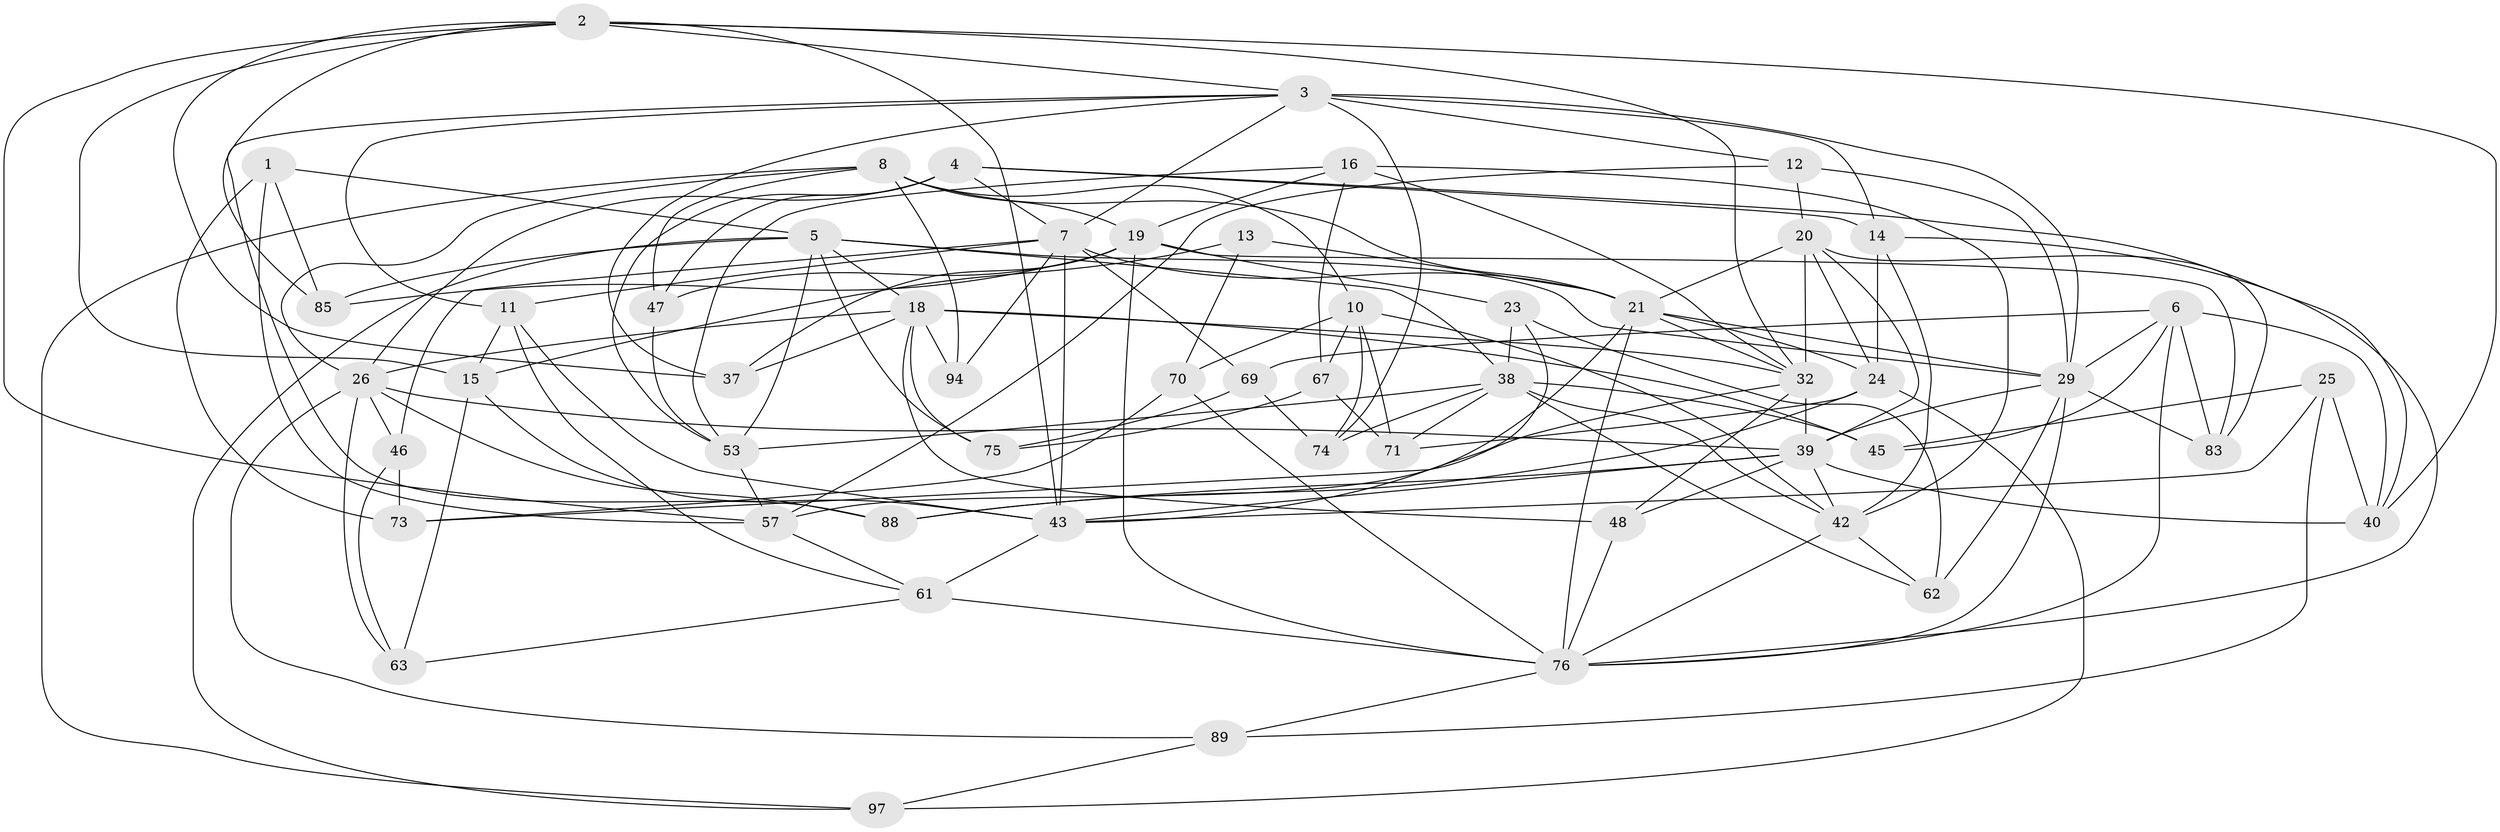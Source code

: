 // original degree distribution, {4: 1.0}
// Generated by graph-tools (version 1.1) at 2025/16/03/09/25 04:16:22]
// undirected, 54 vertices, 151 edges
graph export_dot {
graph [start="1"]
  node [color=gray90,style=filled];
  1;
  2 [super="+99+54"];
  3 [super="+9+55"];
  4 [super="+17"];
  5 [super="+51+66"];
  6 [super="+44"];
  7 [super="+34"];
  8 [super="+102+106"];
  10 [super="+87+101"];
  11 [super="+36"];
  12;
  13;
  14 [super="+91"];
  15 [super="+50"];
  16 [super="+103"];
  18 [super="+22+96"];
  19 [super="+100+79"];
  20 [super="+104"];
  21 [super="+30"];
  23;
  24 [super="+33"];
  25;
  26 [super="+28+31"];
  29 [super="+90+56"];
  32 [super="+35"];
  37;
  38 [super="+59+52"];
  39 [super="+68+82"];
  40 [super="+60"];
  42 [super="+95+93"];
  43 [super="+81+86"];
  45;
  46;
  47;
  48;
  53 [super="+77"];
  57 [super="+64"];
  61 [super="+78"];
  62;
  63;
  67;
  69;
  70 [super="+108"];
  71;
  73;
  74;
  75;
  76 [super="+92+80"];
  83;
  85;
  88;
  89;
  94;
  97;
  1 -- 57;
  1 -- 85;
  1 -- 73;
  1 -- 5;
  2 -- 57;
  2 -- 85;
  2 -- 37;
  2 -- 15;
  2 -- 32;
  2 -- 43;
  2 -- 3;
  2 -- 40;
  3 -- 74;
  3 -- 7;
  3 -- 37;
  3 -- 11 [weight=2];
  3 -- 12;
  3 -- 29 [weight=2];
  3 -- 14 [weight=2];
  3 -- 88;
  4 -- 47;
  4 -- 40;
  4 -- 14;
  4 -- 7;
  4 -- 26;
  4 -- 53;
  5 -- 53;
  5 -- 97;
  5 -- 75;
  5 -- 18;
  5 -- 29;
  5 -- 85;
  5 -- 38;
  6 -- 83;
  6 -- 45;
  6 -- 76;
  6 -- 69;
  6 -- 40;
  6 -- 29;
  7 -- 21;
  7 -- 69;
  7 -- 94;
  7 -- 46;
  7 -- 11;
  7 -- 43;
  8 -- 94 [weight=2];
  8 -- 97;
  8 -- 26;
  8 -- 21;
  8 -- 19;
  8 -- 47;
  8 -- 10;
  10 -- 74;
  10 -- 67;
  10 -- 42;
  10 -- 71;
  10 -- 70 [weight=3];
  11 -- 15;
  11 -- 43;
  11 -- 61;
  12 -- 29;
  12 -- 57;
  12 -- 20;
  13 -- 70;
  13 -- 15 [weight=2];
  13 -- 21;
  14 -- 76;
  14 -- 24;
  14 -- 42;
  15 -- 63;
  15 -- 43;
  16 -- 53;
  16 -- 32;
  16 -- 42 [weight=2];
  16 -- 67;
  16 -- 19;
  18 -- 75;
  18 -- 48;
  18 -- 26;
  18 -- 45;
  18 -- 32;
  18 -- 37;
  18 -- 94;
  19 -- 85;
  19 -- 37;
  19 -- 47;
  19 -- 83;
  19 -- 76;
  19 -- 23;
  20 -- 83;
  20 -- 32;
  20 -- 24;
  20 -- 21;
  20 -- 39;
  21 -- 76 [weight=2];
  21 -- 32;
  21 -- 29;
  21 -- 24;
  21 -- 57;
  23 -- 43;
  23 -- 62;
  23 -- 38;
  24 -- 71;
  24 -- 97;
  24 -- 88;
  25 -- 89;
  25 -- 45;
  25 -- 40;
  25 -- 43;
  26 -- 46;
  26 -- 88;
  26 -- 89;
  26 -- 39;
  26 -- 63;
  29 -- 83;
  29 -- 39;
  29 -- 76;
  29 -- 62;
  32 -- 48;
  32 -- 73;
  32 -- 39;
  38 -- 71;
  38 -- 62;
  38 -- 74;
  38 -- 45;
  38 -- 42;
  38 -- 53;
  39 -- 40 [weight=2];
  39 -- 48;
  39 -- 42;
  39 -- 88;
  39 -- 43;
  42 -- 62;
  42 -- 76;
  43 -- 61;
  46 -- 63;
  46 -- 73;
  47 -- 53;
  48 -- 76;
  53 -- 57;
  57 -- 61;
  61 -- 76 [weight=2];
  61 -- 63;
  67 -- 71;
  67 -- 75;
  69 -- 75;
  69 -- 74;
  70 -- 73;
  70 -- 76;
  76 -- 89;
  89 -- 97;
}

